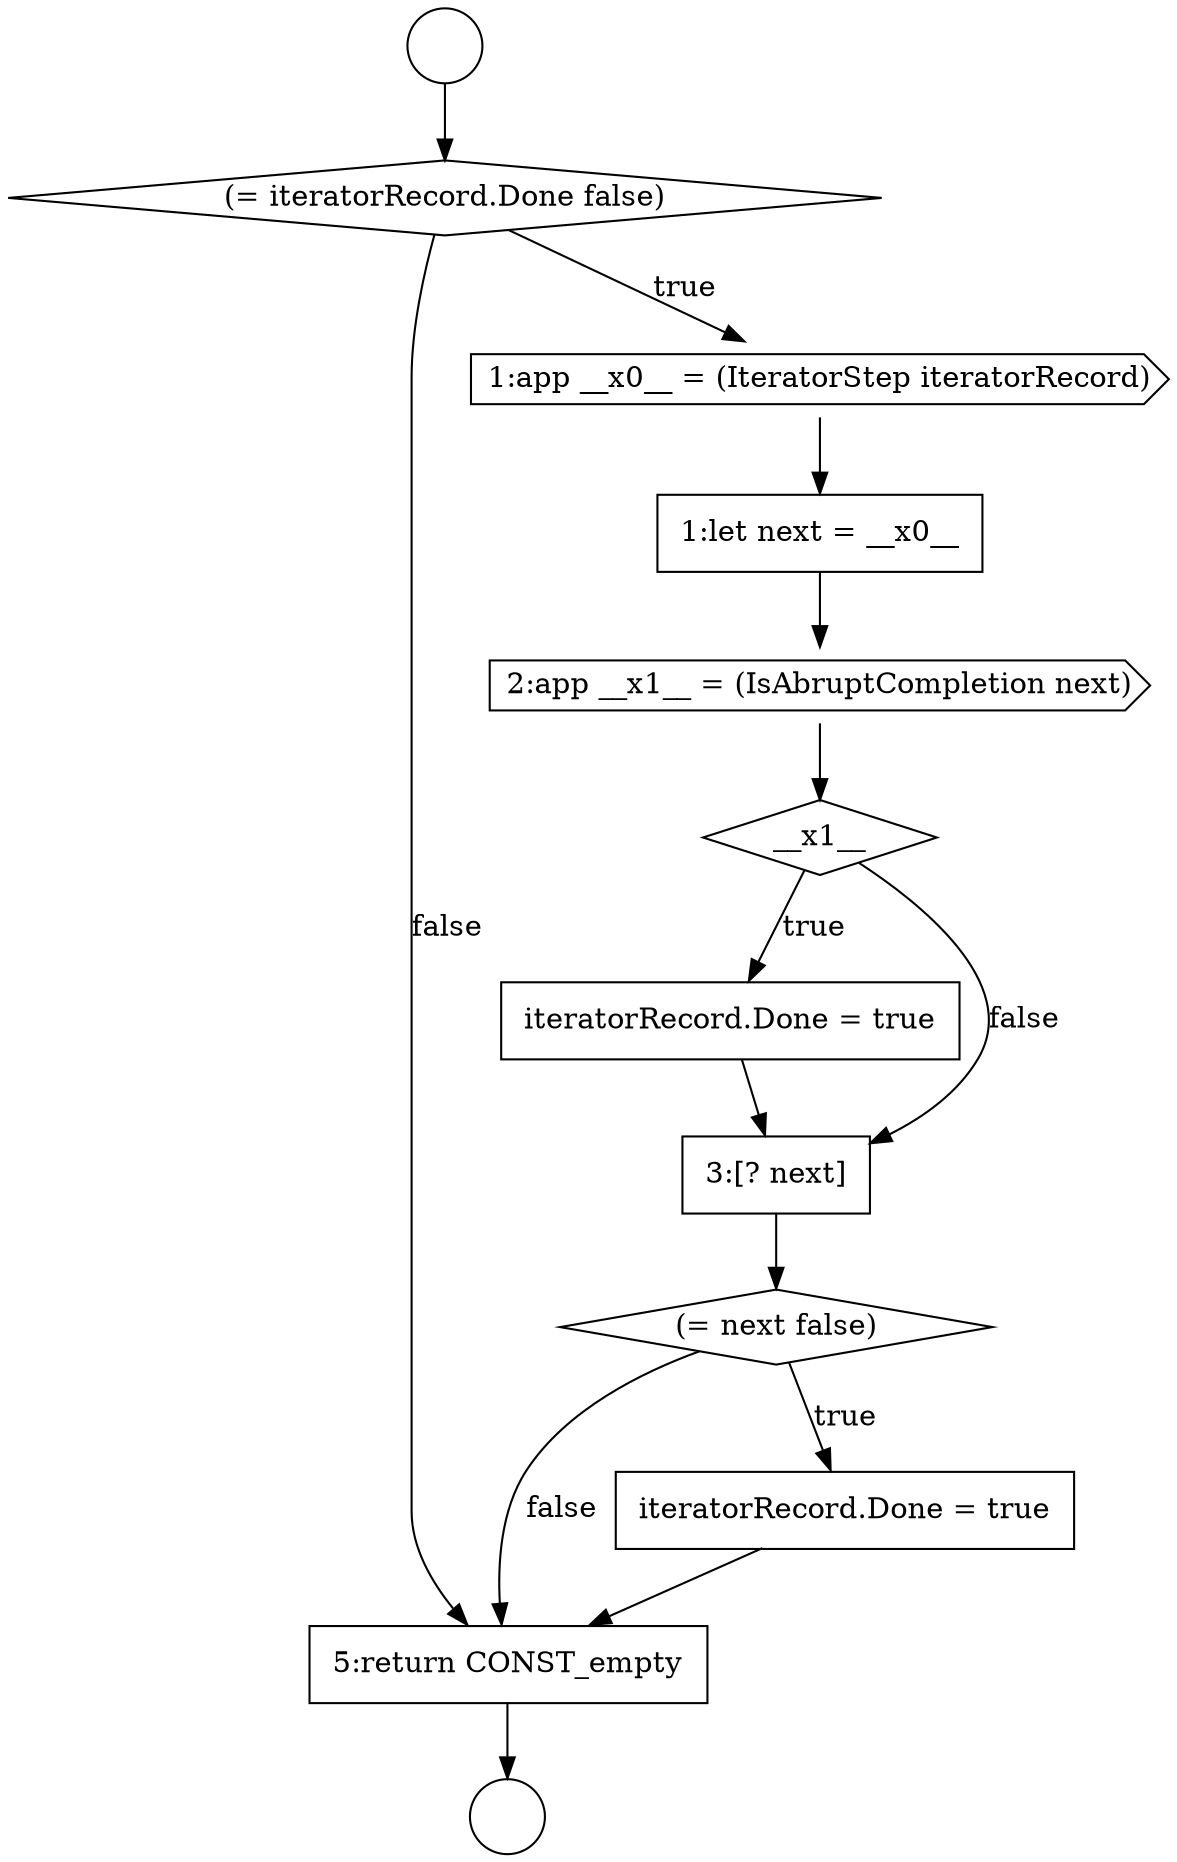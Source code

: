 digraph {
  node5257 [shape=none, margin=0, label=<<font color="black">
    <table border="0" cellborder="1" cellspacing="0" cellpadding="10">
      <tr><td align="left">5:return CONST_empty</td></tr>
    </table>
  </font>> color="black" fillcolor="white" style=filled]
  node5252 [shape=diamond, label=<<font color="black">__x1__</font>> color="black" fillcolor="white" style=filled]
  node5256 [shape=none, margin=0, label=<<font color="black">
    <table border="0" cellborder="1" cellspacing="0" cellpadding="10">
      <tr><td align="left">iteratorRecord.Done = true</td></tr>
    </table>
  </font>> color="black" fillcolor="white" style=filled]
  node5246 [shape=circle label=" " color="black" fillcolor="white" style=filled]
  node5253 [shape=none, margin=0, label=<<font color="black">
    <table border="0" cellborder="1" cellspacing="0" cellpadding="10">
      <tr><td align="left">iteratorRecord.Done = true</td></tr>
    </table>
  </font>> color="black" fillcolor="white" style=filled]
  node5249 [shape=cds, label=<<font color="black">1:app __x0__ = (IteratorStep iteratorRecord)</font>> color="black" fillcolor="white" style=filled]
  node5250 [shape=none, margin=0, label=<<font color="black">
    <table border="0" cellborder="1" cellspacing="0" cellpadding="10">
      <tr><td align="left">1:let next = __x0__</td></tr>
    </table>
  </font>> color="black" fillcolor="white" style=filled]
  node5247 [shape=circle label=" " color="black" fillcolor="white" style=filled]
  node5251 [shape=cds, label=<<font color="black">2:app __x1__ = (IsAbruptCompletion next)</font>> color="black" fillcolor="white" style=filled]
  node5255 [shape=diamond, label=<<font color="black">(= next false)</font>> color="black" fillcolor="white" style=filled]
  node5254 [shape=none, margin=0, label=<<font color="black">
    <table border="0" cellborder="1" cellspacing="0" cellpadding="10">
      <tr><td align="left">3:[? next]</td></tr>
    </table>
  </font>> color="black" fillcolor="white" style=filled]
  node5248 [shape=diamond, label=<<font color="black">(= iteratorRecord.Done false)</font>> color="black" fillcolor="white" style=filled]
  node5253 -> node5254 [ color="black"]
  node5252 -> node5253 [label=<<font color="black">true</font>> color="black"]
  node5252 -> node5254 [label=<<font color="black">false</font>> color="black"]
  node5254 -> node5255 [ color="black"]
  node5246 -> node5248 [ color="black"]
  node5255 -> node5256 [label=<<font color="black">true</font>> color="black"]
  node5255 -> node5257 [label=<<font color="black">false</font>> color="black"]
  node5250 -> node5251 [ color="black"]
  node5248 -> node5249 [label=<<font color="black">true</font>> color="black"]
  node5248 -> node5257 [label=<<font color="black">false</font>> color="black"]
  node5249 -> node5250 [ color="black"]
  node5256 -> node5257 [ color="black"]
  node5257 -> node5247 [ color="black"]
  node5251 -> node5252 [ color="black"]
}
